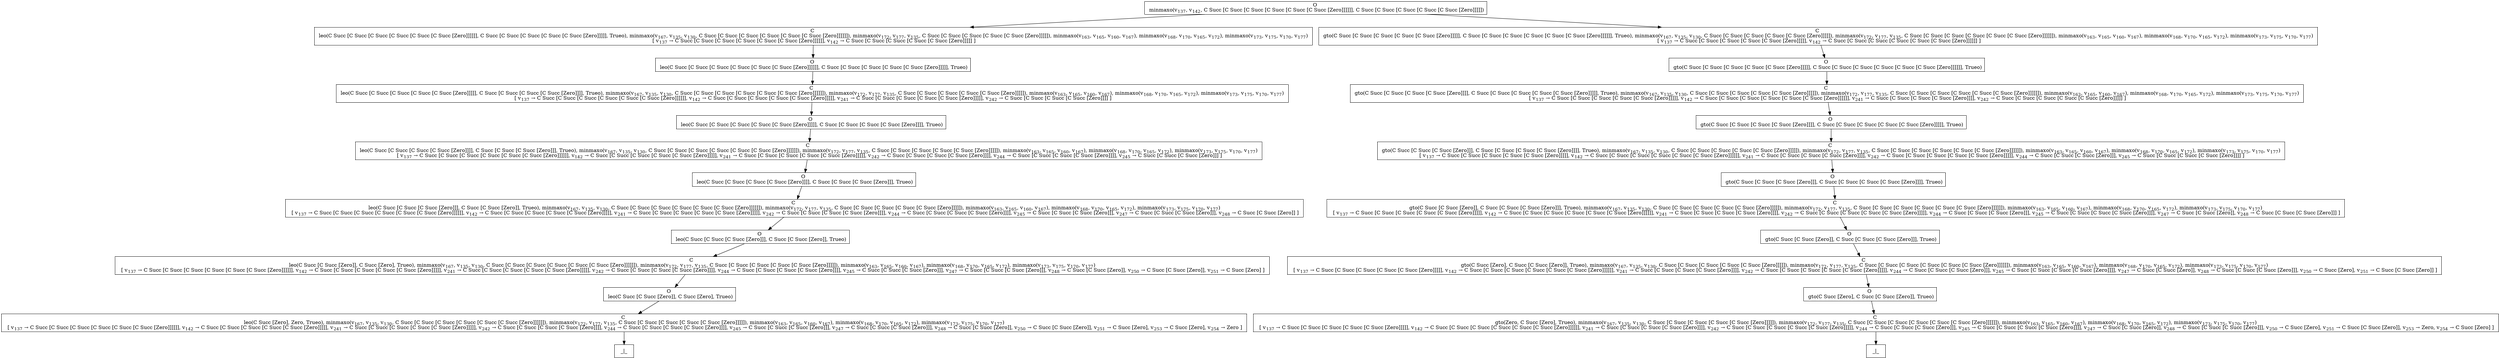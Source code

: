 digraph {
    graph [rankdir=TB
          ,bgcolor=transparent];
    node [shape=box
         ,fillcolor=white
         ,style=filled];
    0 [label=<O <BR/> minmaxo(v<SUB>137</SUB>, v<SUB>142</SUB>, C Succ [C Succ [C Succ [C Succ [C Succ [C Succ [Zero]]]]]], C Succ [C Succ [C Succ [C Succ [C Succ [Zero]]]]])>];
    1 [label=<C <BR/> leo(C Succ [C Succ [C Succ [C Succ [C Succ [C Succ [Zero]]]]]], C Succ [C Succ [C Succ [C Succ [C Succ [Zero]]]]], Trueo), minmaxo(v<SUB>167</SUB>, v<SUB>135</SUB>, v<SUB>130</SUB>, C Succ [C Succ [C Succ [C Succ [C Succ [C Succ [Zero]]]]]]), minmaxo(v<SUB>172</SUB>, v<SUB>177</SUB>, v<SUB>135</SUB>, C Succ [C Succ [C Succ [C Succ [C Succ [Zero]]]]]), minmaxo(v<SUB>163</SUB>, v<SUB>165</SUB>, v<SUB>160</SUB>, v<SUB>167</SUB>), minmaxo(v<SUB>168</SUB>, v<SUB>170</SUB>, v<SUB>165</SUB>, v<SUB>172</SUB>), minmaxo(v<SUB>173</SUB>, v<SUB>175</SUB>, v<SUB>170</SUB>, v<SUB>177</SUB>) <BR/>  [ v<SUB>137</SUB> &rarr; C Succ [C Succ [C Succ [C Succ [C Succ [C Succ [Zero]]]]]], v<SUB>142</SUB> &rarr; C Succ [C Succ [C Succ [C Succ [C Succ [Zero]]]]] ] >];
    2 [label=<C <BR/> gto(C Succ [C Succ [C Succ [C Succ [C Succ [Zero]]]]], C Succ [C Succ [C Succ [C Succ [C Succ [C Succ [Zero]]]]]], Trueo), minmaxo(v<SUB>167</SUB>, v<SUB>135</SUB>, v<SUB>130</SUB>, C Succ [C Succ [C Succ [C Succ [C Succ [Zero]]]]]), minmaxo(v<SUB>172</SUB>, v<SUB>177</SUB>, v<SUB>135</SUB>, C Succ [C Succ [C Succ [C Succ [C Succ [C Succ [Zero]]]]]]), minmaxo(v<SUB>163</SUB>, v<SUB>165</SUB>, v<SUB>160</SUB>, v<SUB>167</SUB>), minmaxo(v<SUB>168</SUB>, v<SUB>170</SUB>, v<SUB>165</SUB>, v<SUB>172</SUB>), minmaxo(v<SUB>173</SUB>, v<SUB>175</SUB>, v<SUB>170</SUB>, v<SUB>177</SUB>) <BR/>  [ v<SUB>137</SUB> &rarr; C Succ [C Succ [C Succ [C Succ [C Succ [Zero]]]]], v<SUB>142</SUB> &rarr; C Succ [C Succ [C Succ [C Succ [C Succ [C Succ [Zero]]]]]] ] >];
    3 [label=<O <BR/> leo(C Succ [C Succ [C Succ [C Succ [C Succ [C Succ [Zero]]]]]], C Succ [C Succ [C Succ [C Succ [C Succ [Zero]]]]], Trueo)>];
    4 [label=<C <BR/> leo(C Succ [C Succ [C Succ [C Succ [C Succ [Zero]]]]], C Succ [C Succ [C Succ [C Succ [Zero]]]], Trueo), minmaxo(v<SUB>167</SUB>, v<SUB>135</SUB>, v<SUB>130</SUB>, C Succ [C Succ [C Succ [C Succ [C Succ [C Succ [Zero]]]]]]), minmaxo(v<SUB>172</SUB>, v<SUB>177</SUB>, v<SUB>135</SUB>, C Succ [C Succ [C Succ [C Succ [C Succ [Zero]]]]]), minmaxo(v<SUB>163</SUB>, v<SUB>165</SUB>, v<SUB>160</SUB>, v<SUB>167</SUB>), minmaxo(v<SUB>168</SUB>, v<SUB>170</SUB>, v<SUB>165</SUB>, v<SUB>172</SUB>), minmaxo(v<SUB>173</SUB>, v<SUB>175</SUB>, v<SUB>170</SUB>, v<SUB>177</SUB>) <BR/>  [ v<SUB>137</SUB> &rarr; C Succ [C Succ [C Succ [C Succ [C Succ [C Succ [Zero]]]]]], v<SUB>142</SUB> &rarr; C Succ [C Succ [C Succ [C Succ [C Succ [Zero]]]]], v<SUB>241</SUB> &rarr; C Succ [C Succ [C Succ [C Succ [C Succ [Zero]]]]], v<SUB>242</SUB> &rarr; C Succ [C Succ [C Succ [C Succ [Zero]]]] ] >];
    5 [label=<O <BR/> leo(C Succ [C Succ [C Succ [C Succ [C Succ [Zero]]]]], C Succ [C Succ [C Succ [C Succ [Zero]]]], Trueo)>];
    6 [label=<C <BR/> leo(C Succ [C Succ [C Succ [C Succ [Zero]]]], C Succ [C Succ [C Succ [Zero]]], Trueo), minmaxo(v<SUB>167</SUB>, v<SUB>135</SUB>, v<SUB>130</SUB>, C Succ [C Succ [C Succ [C Succ [C Succ [C Succ [Zero]]]]]]), minmaxo(v<SUB>172</SUB>, v<SUB>177</SUB>, v<SUB>135</SUB>, C Succ [C Succ [C Succ [C Succ [C Succ [Zero]]]]]), minmaxo(v<SUB>163</SUB>, v<SUB>165</SUB>, v<SUB>160</SUB>, v<SUB>167</SUB>), minmaxo(v<SUB>168</SUB>, v<SUB>170</SUB>, v<SUB>165</SUB>, v<SUB>172</SUB>), minmaxo(v<SUB>173</SUB>, v<SUB>175</SUB>, v<SUB>170</SUB>, v<SUB>177</SUB>) <BR/>  [ v<SUB>137</SUB> &rarr; C Succ [C Succ [C Succ [C Succ [C Succ [C Succ [Zero]]]]]], v<SUB>142</SUB> &rarr; C Succ [C Succ [C Succ [C Succ [C Succ [Zero]]]]], v<SUB>241</SUB> &rarr; C Succ [C Succ [C Succ [C Succ [C Succ [Zero]]]]], v<SUB>242</SUB> &rarr; C Succ [C Succ [C Succ [C Succ [Zero]]]], v<SUB>244</SUB> &rarr; C Succ [C Succ [C Succ [C Succ [Zero]]]], v<SUB>245</SUB> &rarr; C Succ [C Succ [C Succ [Zero]]] ] >];
    7 [label=<O <BR/> leo(C Succ [C Succ [C Succ [C Succ [Zero]]]], C Succ [C Succ [C Succ [Zero]]], Trueo)>];
    8 [label=<C <BR/> leo(C Succ [C Succ [C Succ [Zero]]], C Succ [C Succ [Zero]], Trueo), minmaxo(v<SUB>167</SUB>, v<SUB>135</SUB>, v<SUB>130</SUB>, C Succ [C Succ [C Succ [C Succ [C Succ [C Succ [Zero]]]]]]), minmaxo(v<SUB>172</SUB>, v<SUB>177</SUB>, v<SUB>135</SUB>, C Succ [C Succ [C Succ [C Succ [C Succ [Zero]]]]]), minmaxo(v<SUB>163</SUB>, v<SUB>165</SUB>, v<SUB>160</SUB>, v<SUB>167</SUB>), minmaxo(v<SUB>168</SUB>, v<SUB>170</SUB>, v<SUB>165</SUB>, v<SUB>172</SUB>), minmaxo(v<SUB>173</SUB>, v<SUB>175</SUB>, v<SUB>170</SUB>, v<SUB>177</SUB>) <BR/>  [ v<SUB>137</SUB> &rarr; C Succ [C Succ [C Succ [C Succ [C Succ [C Succ [Zero]]]]]], v<SUB>142</SUB> &rarr; C Succ [C Succ [C Succ [C Succ [C Succ [Zero]]]]], v<SUB>241</SUB> &rarr; C Succ [C Succ [C Succ [C Succ [C Succ [Zero]]]]], v<SUB>242</SUB> &rarr; C Succ [C Succ [C Succ [C Succ [Zero]]]], v<SUB>244</SUB> &rarr; C Succ [C Succ [C Succ [C Succ [Zero]]]], v<SUB>245</SUB> &rarr; C Succ [C Succ [C Succ [Zero]]], v<SUB>247</SUB> &rarr; C Succ [C Succ [C Succ [Zero]]], v<SUB>248</SUB> &rarr; C Succ [C Succ [Zero]] ] >];
    9 [label=<O <BR/> leo(C Succ [C Succ [C Succ [Zero]]], C Succ [C Succ [Zero]], Trueo)>];
    10 [label=<C <BR/> leo(C Succ [C Succ [Zero]], C Succ [Zero], Trueo), minmaxo(v<SUB>167</SUB>, v<SUB>135</SUB>, v<SUB>130</SUB>, C Succ [C Succ [C Succ [C Succ [C Succ [C Succ [Zero]]]]]]), minmaxo(v<SUB>172</SUB>, v<SUB>177</SUB>, v<SUB>135</SUB>, C Succ [C Succ [C Succ [C Succ [C Succ [Zero]]]]]), minmaxo(v<SUB>163</SUB>, v<SUB>165</SUB>, v<SUB>160</SUB>, v<SUB>167</SUB>), minmaxo(v<SUB>168</SUB>, v<SUB>170</SUB>, v<SUB>165</SUB>, v<SUB>172</SUB>), minmaxo(v<SUB>173</SUB>, v<SUB>175</SUB>, v<SUB>170</SUB>, v<SUB>177</SUB>) <BR/>  [ v<SUB>137</SUB> &rarr; C Succ [C Succ [C Succ [C Succ [C Succ [C Succ [Zero]]]]]], v<SUB>142</SUB> &rarr; C Succ [C Succ [C Succ [C Succ [C Succ [Zero]]]]], v<SUB>241</SUB> &rarr; C Succ [C Succ [C Succ [C Succ [C Succ [Zero]]]]], v<SUB>242</SUB> &rarr; C Succ [C Succ [C Succ [C Succ [Zero]]]], v<SUB>244</SUB> &rarr; C Succ [C Succ [C Succ [C Succ [Zero]]]], v<SUB>245</SUB> &rarr; C Succ [C Succ [C Succ [Zero]]], v<SUB>247</SUB> &rarr; C Succ [C Succ [C Succ [Zero]]], v<SUB>248</SUB> &rarr; C Succ [C Succ [Zero]], v<SUB>250</SUB> &rarr; C Succ [C Succ [Zero]], v<SUB>251</SUB> &rarr; C Succ [Zero] ] >];
    11 [label=<O <BR/> leo(C Succ [C Succ [Zero]], C Succ [Zero], Trueo)>];
    12 [label=<C <BR/> leo(C Succ [Zero], Zero, Trueo), minmaxo(v<SUB>167</SUB>, v<SUB>135</SUB>, v<SUB>130</SUB>, C Succ [C Succ [C Succ [C Succ [C Succ [C Succ [Zero]]]]]]), minmaxo(v<SUB>172</SUB>, v<SUB>177</SUB>, v<SUB>135</SUB>, C Succ [C Succ [C Succ [C Succ [C Succ [Zero]]]]]), minmaxo(v<SUB>163</SUB>, v<SUB>165</SUB>, v<SUB>160</SUB>, v<SUB>167</SUB>), minmaxo(v<SUB>168</SUB>, v<SUB>170</SUB>, v<SUB>165</SUB>, v<SUB>172</SUB>), minmaxo(v<SUB>173</SUB>, v<SUB>175</SUB>, v<SUB>170</SUB>, v<SUB>177</SUB>) <BR/>  [ v<SUB>137</SUB> &rarr; C Succ [C Succ [C Succ [C Succ [C Succ [C Succ [Zero]]]]]], v<SUB>142</SUB> &rarr; C Succ [C Succ [C Succ [C Succ [C Succ [Zero]]]]], v<SUB>241</SUB> &rarr; C Succ [C Succ [C Succ [C Succ [C Succ [Zero]]]]], v<SUB>242</SUB> &rarr; C Succ [C Succ [C Succ [C Succ [Zero]]]], v<SUB>244</SUB> &rarr; C Succ [C Succ [C Succ [C Succ [Zero]]]], v<SUB>245</SUB> &rarr; C Succ [C Succ [C Succ [Zero]]], v<SUB>247</SUB> &rarr; C Succ [C Succ [C Succ [Zero]]], v<SUB>248</SUB> &rarr; C Succ [C Succ [Zero]], v<SUB>250</SUB> &rarr; C Succ [C Succ [Zero]], v<SUB>251</SUB> &rarr; C Succ [Zero], v<SUB>253</SUB> &rarr; C Succ [Zero], v<SUB>254</SUB> &rarr; Zero ] >];
    13 [label=<_|_>];
    14 [label=<O <BR/> gto(C Succ [C Succ [C Succ [C Succ [C Succ [Zero]]]]], C Succ [C Succ [C Succ [C Succ [C Succ [C Succ [Zero]]]]]], Trueo)>];
    15 [label=<C <BR/> gto(C Succ [C Succ [C Succ [C Succ [Zero]]]], C Succ [C Succ [C Succ [C Succ [C Succ [Zero]]]]], Trueo), minmaxo(v<SUB>167</SUB>, v<SUB>135</SUB>, v<SUB>130</SUB>, C Succ [C Succ [C Succ [C Succ [C Succ [Zero]]]]]), minmaxo(v<SUB>172</SUB>, v<SUB>177</SUB>, v<SUB>135</SUB>, C Succ [C Succ [C Succ [C Succ [C Succ [C Succ [Zero]]]]]]), minmaxo(v<SUB>163</SUB>, v<SUB>165</SUB>, v<SUB>160</SUB>, v<SUB>167</SUB>), minmaxo(v<SUB>168</SUB>, v<SUB>170</SUB>, v<SUB>165</SUB>, v<SUB>172</SUB>), minmaxo(v<SUB>173</SUB>, v<SUB>175</SUB>, v<SUB>170</SUB>, v<SUB>177</SUB>) <BR/>  [ v<SUB>137</SUB> &rarr; C Succ [C Succ [C Succ [C Succ [C Succ [Zero]]]]], v<SUB>142</SUB> &rarr; C Succ [C Succ [C Succ [C Succ [C Succ [C Succ [Zero]]]]]], v<SUB>241</SUB> &rarr; C Succ [C Succ [C Succ [C Succ [Zero]]]], v<SUB>242</SUB> &rarr; C Succ [C Succ [C Succ [C Succ [C Succ [Zero]]]]] ] >];
    16 [label=<O <BR/> gto(C Succ [C Succ [C Succ [C Succ [Zero]]]], C Succ [C Succ [C Succ [C Succ [C Succ [Zero]]]]], Trueo)>];
    17 [label=<C <BR/> gto(C Succ [C Succ [C Succ [Zero]]], C Succ [C Succ [C Succ [C Succ [Zero]]]], Trueo), minmaxo(v<SUB>167</SUB>, v<SUB>135</SUB>, v<SUB>130</SUB>, C Succ [C Succ [C Succ [C Succ [C Succ [Zero]]]]]), minmaxo(v<SUB>172</SUB>, v<SUB>177</SUB>, v<SUB>135</SUB>, C Succ [C Succ [C Succ [C Succ [C Succ [C Succ [Zero]]]]]]), minmaxo(v<SUB>163</SUB>, v<SUB>165</SUB>, v<SUB>160</SUB>, v<SUB>167</SUB>), minmaxo(v<SUB>168</SUB>, v<SUB>170</SUB>, v<SUB>165</SUB>, v<SUB>172</SUB>), minmaxo(v<SUB>173</SUB>, v<SUB>175</SUB>, v<SUB>170</SUB>, v<SUB>177</SUB>) <BR/>  [ v<SUB>137</SUB> &rarr; C Succ [C Succ [C Succ [C Succ [C Succ [Zero]]]]], v<SUB>142</SUB> &rarr; C Succ [C Succ [C Succ [C Succ [C Succ [C Succ [Zero]]]]]], v<SUB>241</SUB> &rarr; C Succ [C Succ [C Succ [C Succ [Zero]]]], v<SUB>242</SUB> &rarr; C Succ [C Succ [C Succ [C Succ [C Succ [Zero]]]]], v<SUB>244</SUB> &rarr; C Succ [C Succ [C Succ [Zero]]], v<SUB>245</SUB> &rarr; C Succ [C Succ [C Succ [C Succ [Zero]]]] ] >];
    18 [label=<O <BR/> gto(C Succ [C Succ [C Succ [Zero]]], C Succ [C Succ [C Succ [C Succ [Zero]]]], Trueo)>];
    19 [label=<C <BR/> gto(C Succ [C Succ [Zero]], C Succ [C Succ [C Succ [Zero]]], Trueo), minmaxo(v<SUB>167</SUB>, v<SUB>135</SUB>, v<SUB>130</SUB>, C Succ [C Succ [C Succ [C Succ [C Succ [Zero]]]]]), minmaxo(v<SUB>172</SUB>, v<SUB>177</SUB>, v<SUB>135</SUB>, C Succ [C Succ [C Succ [C Succ [C Succ [C Succ [Zero]]]]]]), minmaxo(v<SUB>163</SUB>, v<SUB>165</SUB>, v<SUB>160</SUB>, v<SUB>167</SUB>), minmaxo(v<SUB>168</SUB>, v<SUB>170</SUB>, v<SUB>165</SUB>, v<SUB>172</SUB>), minmaxo(v<SUB>173</SUB>, v<SUB>175</SUB>, v<SUB>170</SUB>, v<SUB>177</SUB>) <BR/>  [ v<SUB>137</SUB> &rarr; C Succ [C Succ [C Succ [C Succ [C Succ [Zero]]]]], v<SUB>142</SUB> &rarr; C Succ [C Succ [C Succ [C Succ [C Succ [C Succ [Zero]]]]]], v<SUB>241</SUB> &rarr; C Succ [C Succ [C Succ [C Succ [Zero]]]], v<SUB>242</SUB> &rarr; C Succ [C Succ [C Succ [C Succ [C Succ [Zero]]]]], v<SUB>244</SUB> &rarr; C Succ [C Succ [C Succ [Zero]]], v<SUB>245</SUB> &rarr; C Succ [C Succ [C Succ [C Succ [Zero]]]], v<SUB>247</SUB> &rarr; C Succ [C Succ [Zero]], v<SUB>248</SUB> &rarr; C Succ [C Succ [C Succ [Zero]]] ] >];
    20 [label=<O <BR/> gto(C Succ [C Succ [Zero]], C Succ [C Succ [C Succ [Zero]]], Trueo)>];
    21 [label=<C <BR/> gto(C Succ [Zero], C Succ [C Succ [Zero]], Trueo), minmaxo(v<SUB>167</SUB>, v<SUB>135</SUB>, v<SUB>130</SUB>, C Succ [C Succ [C Succ [C Succ [C Succ [Zero]]]]]), minmaxo(v<SUB>172</SUB>, v<SUB>177</SUB>, v<SUB>135</SUB>, C Succ [C Succ [C Succ [C Succ [C Succ [C Succ [Zero]]]]]]), minmaxo(v<SUB>163</SUB>, v<SUB>165</SUB>, v<SUB>160</SUB>, v<SUB>167</SUB>), minmaxo(v<SUB>168</SUB>, v<SUB>170</SUB>, v<SUB>165</SUB>, v<SUB>172</SUB>), minmaxo(v<SUB>173</SUB>, v<SUB>175</SUB>, v<SUB>170</SUB>, v<SUB>177</SUB>) <BR/>  [ v<SUB>137</SUB> &rarr; C Succ [C Succ [C Succ [C Succ [C Succ [Zero]]]]], v<SUB>142</SUB> &rarr; C Succ [C Succ [C Succ [C Succ [C Succ [C Succ [Zero]]]]]], v<SUB>241</SUB> &rarr; C Succ [C Succ [C Succ [C Succ [Zero]]]], v<SUB>242</SUB> &rarr; C Succ [C Succ [C Succ [C Succ [C Succ [Zero]]]]], v<SUB>244</SUB> &rarr; C Succ [C Succ [C Succ [Zero]]], v<SUB>245</SUB> &rarr; C Succ [C Succ [C Succ [C Succ [Zero]]]], v<SUB>247</SUB> &rarr; C Succ [C Succ [Zero]], v<SUB>248</SUB> &rarr; C Succ [C Succ [C Succ [Zero]]], v<SUB>250</SUB> &rarr; C Succ [Zero], v<SUB>251</SUB> &rarr; C Succ [C Succ [Zero]] ] >];
    22 [label=<O <BR/> gto(C Succ [Zero], C Succ [C Succ [Zero]], Trueo)>];
    23 [label=<C <BR/> gto(Zero, C Succ [Zero], Trueo), minmaxo(v<SUB>167</SUB>, v<SUB>135</SUB>, v<SUB>130</SUB>, C Succ [C Succ [C Succ [C Succ [C Succ [Zero]]]]]), minmaxo(v<SUB>172</SUB>, v<SUB>177</SUB>, v<SUB>135</SUB>, C Succ [C Succ [C Succ [C Succ [C Succ [C Succ [Zero]]]]]]), minmaxo(v<SUB>163</SUB>, v<SUB>165</SUB>, v<SUB>160</SUB>, v<SUB>167</SUB>), minmaxo(v<SUB>168</SUB>, v<SUB>170</SUB>, v<SUB>165</SUB>, v<SUB>172</SUB>), minmaxo(v<SUB>173</SUB>, v<SUB>175</SUB>, v<SUB>170</SUB>, v<SUB>177</SUB>) <BR/>  [ v<SUB>137</SUB> &rarr; C Succ [C Succ [C Succ [C Succ [C Succ [Zero]]]]], v<SUB>142</SUB> &rarr; C Succ [C Succ [C Succ [C Succ [C Succ [C Succ [Zero]]]]]], v<SUB>241</SUB> &rarr; C Succ [C Succ [C Succ [C Succ [Zero]]]], v<SUB>242</SUB> &rarr; C Succ [C Succ [C Succ [C Succ [C Succ [Zero]]]]], v<SUB>244</SUB> &rarr; C Succ [C Succ [C Succ [Zero]]], v<SUB>245</SUB> &rarr; C Succ [C Succ [C Succ [C Succ [Zero]]]], v<SUB>247</SUB> &rarr; C Succ [C Succ [Zero]], v<SUB>248</SUB> &rarr; C Succ [C Succ [C Succ [Zero]]], v<SUB>250</SUB> &rarr; C Succ [Zero], v<SUB>251</SUB> &rarr; C Succ [C Succ [Zero]], v<SUB>253</SUB> &rarr; Zero, v<SUB>254</SUB> &rarr; C Succ [Zero] ] >];
    24 [label=<_|_>];
    0 -> 1 [label=""];
    0 -> 2 [label=""];
    1 -> 3 [label=""];
    2 -> 14 [label=""];
    3 -> 4 [label=""];
    4 -> 5 [label=""];
    5 -> 6 [label=""];
    6 -> 7 [label=""];
    7 -> 8 [label=""];
    8 -> 9 [label=""];
    9 -> 10 [label=""];
    10 -> 11 [label=""];
    11 -> 12 [label=""];
    12 -> 13 [label=""];
    14 -> 15 [label=""];
    15 -> 16 [label=""];
    16 -> 17 [label=""];
    17 -> 18 [label=""];
    18 -> 19 [label=""];
    19 -> 20 [label=""];
    20 -> 21 [label=""];
    21 -> 22 [label=""];
    22 -> 23 [label=""];
    23 -> 24 [label=""];
}